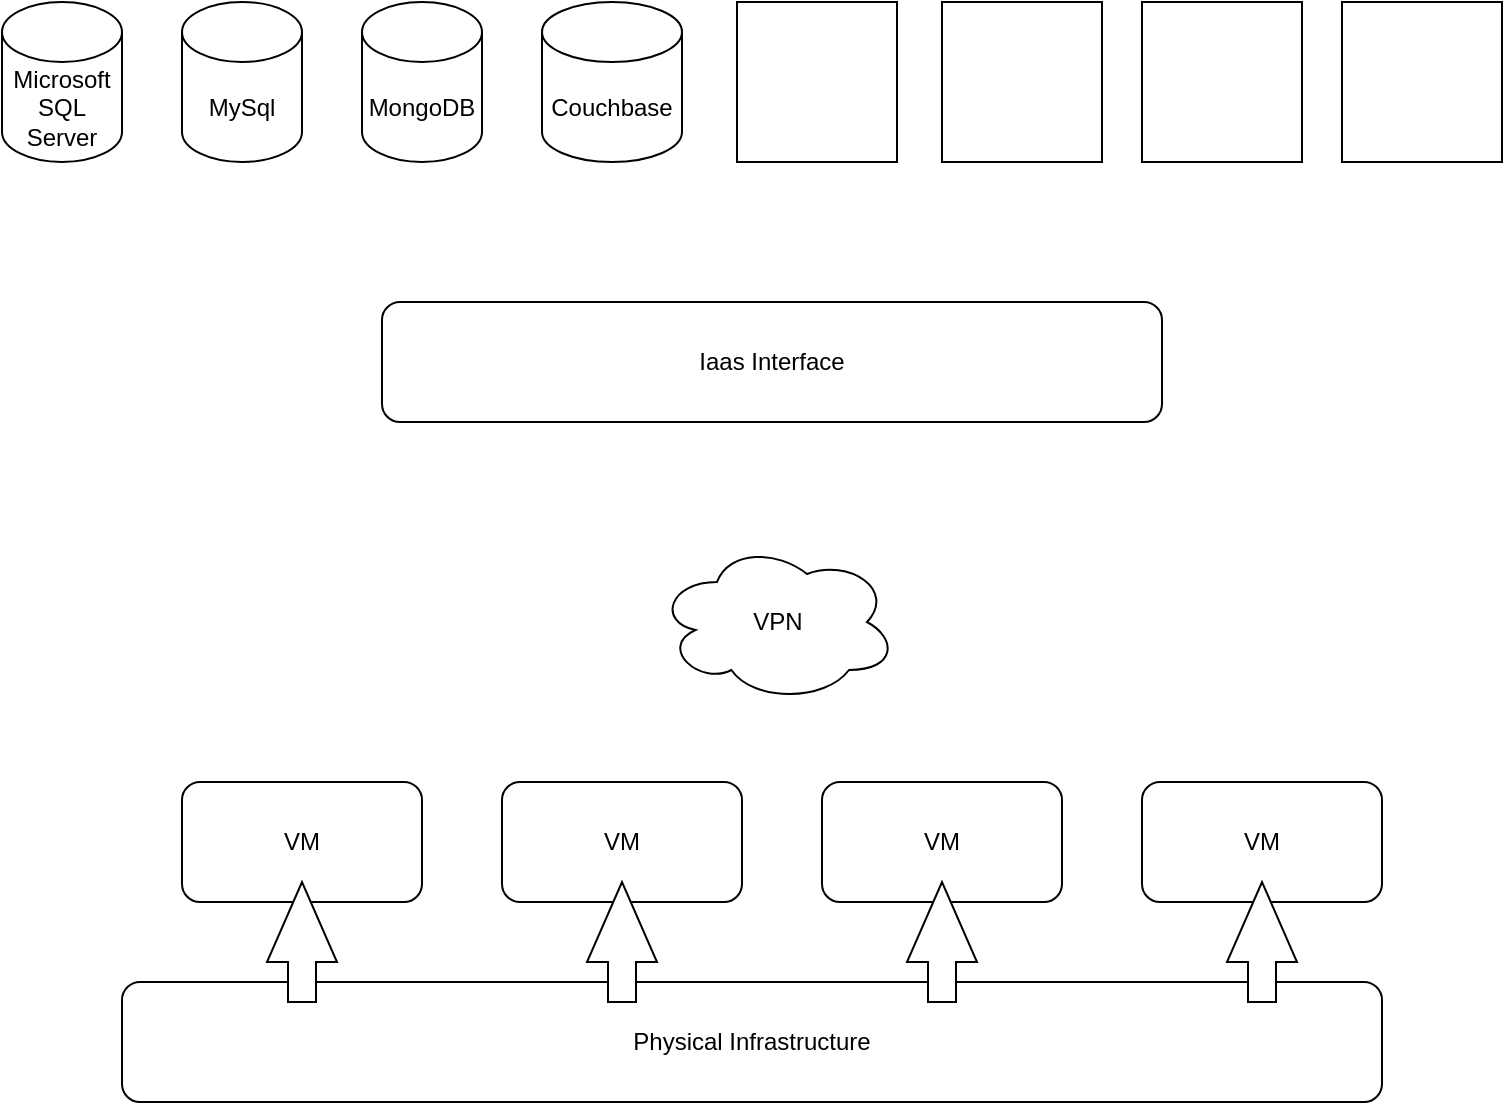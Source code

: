 <mxfile version="14.4.4" type="github">
  <diagram id="vUxaPcdA3kQevR16fj2T" name="Page-1">
    <mxGraphModel dx="865" dy="450" grid="1" gridSize="10" guides="1" tooltips="1" connect="1" arrows="1" fold="1" page="1" pageScale="1" pageWidth="850" pageHeight="1100" math="0" shadow="0">
      <root>
        <mxCell id="0" />
        <mxCell id="1" parent="0" />
        <mxCell id="X0l6cMl31QJgwzLIbNMB-1" value="VM" style="rounded=1;whiteSpace=wrap;html=1;" parent="1" vertex="1">
          <mxGeometry x="280" y="920" width="120" height="60" as="geometry" />
        </mxCell>
        <mxCell id="X0l6cMl31QJgwzLIbNMB-2" value="VM" style="rounded=1;whiteSpace=wrap;html=1;" parent="1" vertex="1">
          <mxGeometry x="120" y="920" width="120" height="60" as="geometry" />
        </mxCell>
        <mxCell id="J82dBwC8zsHgZI1Y8icX-1" value="Physical Infrastructure" style="rounded=1;whiteSpace=wrap;html=1;" vertex="1" parent="1">
          <mxGeometry x="90" y="1020" width="630" height="60" as="geometry" />
        </mxCell>
        <mxCell id="J82dBwC8zsHgZI1Y8icX-2" value="VM" style="rounded=1;whiteSpace=wrap;html=1;" vertex="1" parent="1">
          <mxGeometry x="440" y="920" width="120" height="60" as="geometry" />
        </mxCell>
        <mxCell id="J82dBwC8zsHgZI1Y8icX-3" value="VM" style="rounded=1;whiteSpace=wrap;html=1;" vertex="1" parent="1">
          <mxGeometry x="600" y="920" width="120" height="60" as="geometry" />
        </mxCell>
        <mxCell id="J82dBwC8zsHgZI1Y8icX-10" value="" style="html=1;shadow=0;dashed=0;align=center;verticalAlign=middle;shape=mxgraph.arrows2.arrow;dy=0.6;dx=40;direction=north;notch=0;" vertex="1" parent="1">
          <mxGeometry x="162.5" y="970" width="35" height="60" as="geometry" />
        </mxCell>
        <mxCell id="J82dBwC8zsHgZI1Y8icX-15" value="" style="html=1;shadow=0;dashed=0;align=center;verticalAlign=middle;shape=mxgraph.arrows2.arrow;dy=0.6;dx=40;direction=north;notch=0;" vertex="1" parent="1">
          <mxGeometry x="322.5" y="970" width="35" height="60" as="geometry" />
        </mxCell>
        <mxCell id="J82dBwC8zsHgZI1Y8icX-16" value="" style="html=1;shadow=0;dashed=0;align=center;verticalAlign=middle;shape=mxgraph.arrows2.arrow;dy=0.6;dx=40;direction=north;notch=0;" vertex="1" parent="1">
          <mxGeometry x="482.5" y="970" width="35" height="60" as="geometry" />
        </mxCell>
        <mxCell id="J82dBwC8zsHgZI1Y8icX-17" value="" style="html=1;shadow=0;dashed=0;align=center;verticalAlign=middle;shape=mxgraph.arrows2.arrow;dy=0.6;dx=40;direction=north;notch=0;" vertex="1" parent="1">
          <mxGeometry x="642.5" y="970" width="35" height="60" as="geometry" />
        </mxCell>
        <mxCell id="J82dBwC8zsHgZI1Y8icX-19" value="VPN" style="ellipse;shape=cloud;whiteSpace=wrap;html=1;" vertex="1" parent="1">
          <mxGeometry x="357.5" y="800" width="120" height="80" as="geometry" />
        </mxCell>
        <mxCell id="J82dBwC8zsHgZI1Y8icX-20" value="Iaas Interface" style="rounded=1;whiteSpace=wrap;html=1;" vertex="1" parent="1">
          <mxGeometry x="220" y="680" width="390" height="60" as="geometry" />
        </mxCell>
        <mxCell id="J82dBwC8zsHgZI1Y8icX-21" value="Microsoft SQL Server" style="shape=cylinder3;whiteSpace=wrap;html=1;boundedLbl=1;backgroundOutline=1;size=15;" vertex="1" parent="1">
          <mxGeometry x="30" y="530" width="60" height="80" as="geometry" />
        </mxCell>
        <mxCell id="J82dBwC8zsHgZI1Y8icX-22" value="MySql" style="shape=cylinder3;whiteSpace=wrap;html=1;boundedLbl=1;backgroundOutline=1;size=15;" vertex="1" parent="1">
          <mxGeometry x="120" y="530" width="60" height="80" as="geometry" />
        </mxCell>
        <mxCell id="J82dBwC8zsHgZI1Y8icX-23" value="MongoDB" style="shape=cylinder3;whiteSpace=wrap;html=1;boundedLbl=1;backgroundOutline=1;size=15;" vertex="1" parent="1">
          <mxGeometry x="210" y="530" width="60" height="80" as="geometry" />
        </mxCell>
        <mxCell id="J82dBwC8zsHgZI1Y8icX-24" value="Couchbase" style="shape=cylinder3;whiteSpace=wrap;html=1;boundedLbl=1;backgroundOutline=1;size=15;" vertex="1" parent="1">
          <mxGeometry x="300" y="530" width="70" height="80" as="geometry" />
        </mxCell>
        <mxCell id="J82dBwC8zsHgZI1Y8icX-25" value="" style="whiteSpace=wrap;html=1;aspect=fixed;" vertex="1" parent="1">
          <mxGeometry x="397.5" y="530" width="80" height="80" as="geometry" />
        </mxCell>
        <mxCell id="J82dBwC8zsHgZI1Y8icX-26" value="" style="whiteSpace=wrap;html=1;aspect=fixed;" vertex="1" parent="1">
          <mxGeometry x="500" y="530" width="80" height="80" as="geometry" />
        </mxCell>
        <mxCell id="J82dBwC8zsHgZI1Y8icX-27" value="" style="whiteSpace=wrap;html=1;aspect=fixed;" vertex="1" parent="1">
          <mxGeometry x="600" y="530" width="80" height="80" as="geometry" />
        </mxCell>
        <mxCell id="J82dBwC8zsHgZI1Y8icX-28" value="" style="whiteSpace=wrap;html=1;aspect=fixed;" vertex="1" parent="1">
          <mxGeometry x="700" y="530" width="80" height="80" as="geometry" />
        </mxCell>
      </root>
    </mxGraphModel>
  </diagram>
</mxfile>
